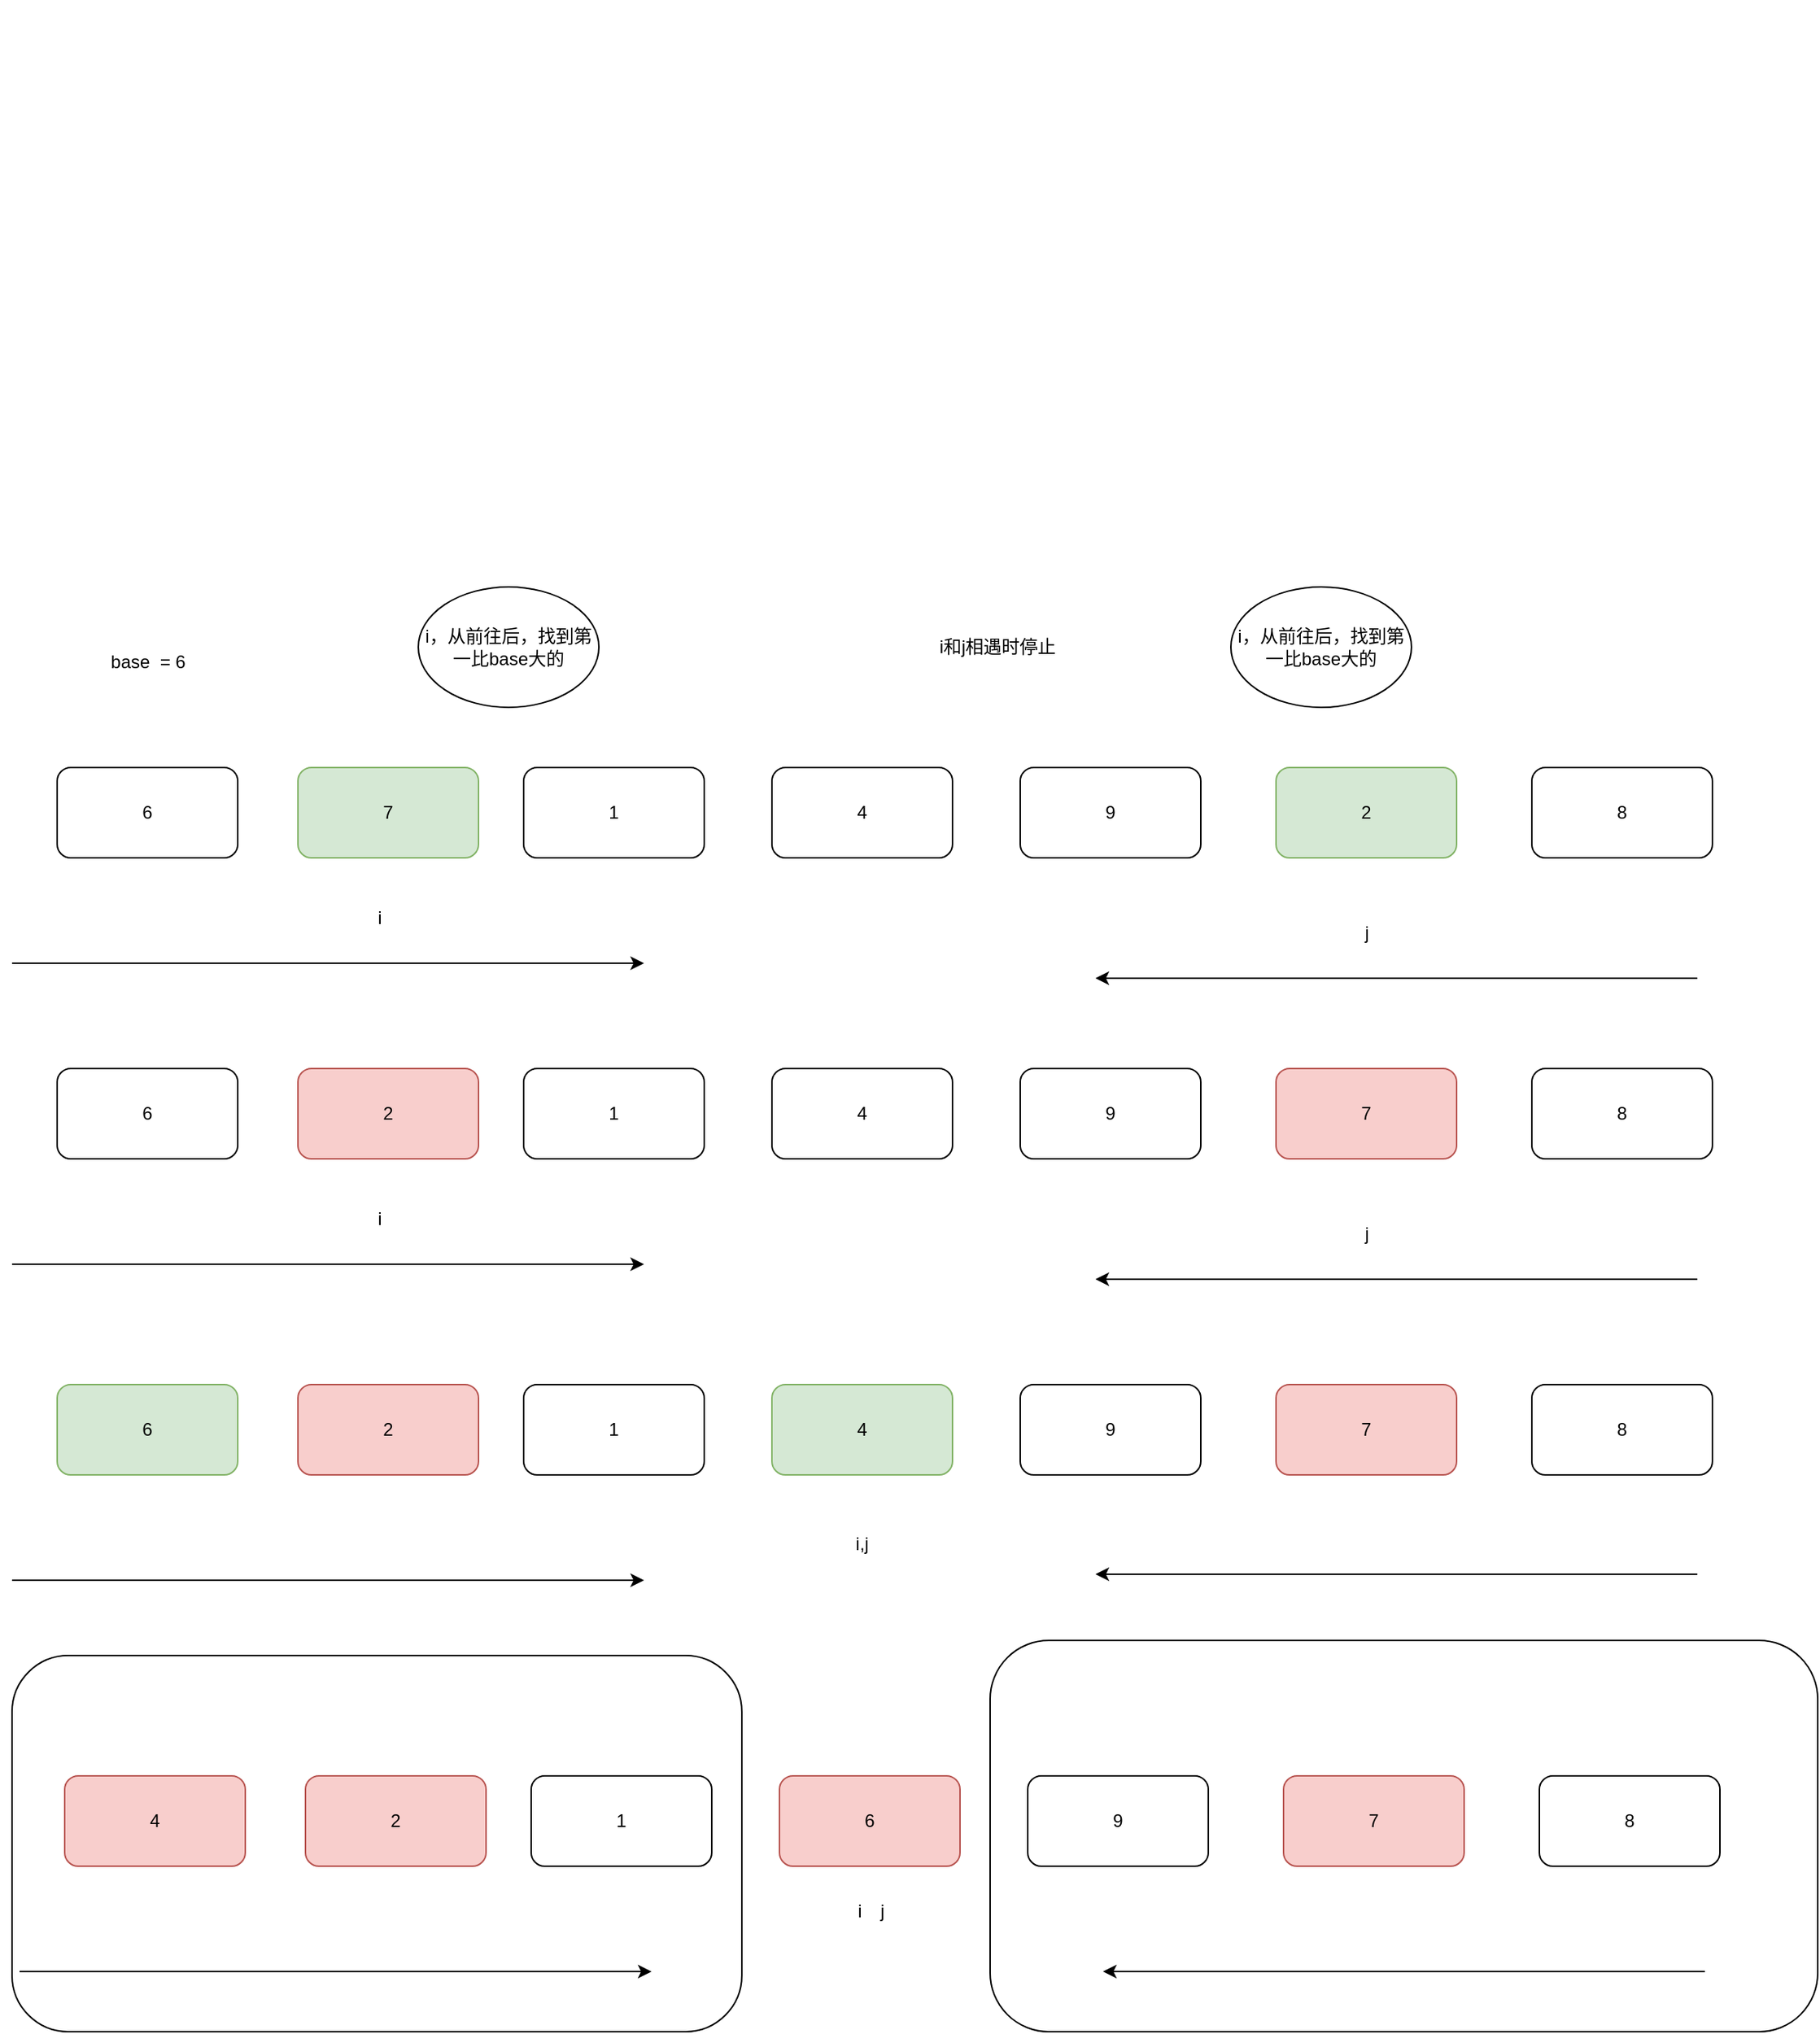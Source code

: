 <mxfile version="14.7.2" type="github">
  <diagram id="hjzgPqdLYu3Zeo-4Eoc-" name="Page-1">
    <mxGraphModel dx="1285" dy="802" grid="1" gridSize="10" guides="1" tooltips="1" connect="1" arrows="1" fold="1" page="1" pageScale="1" pageWidth="827" pageHeight="1169" math="0" shadow="0">
      <root>
        <mxCell id="0" />
        <mxCell id="1" parent="0" />
        <mxCell id="5Uaw-8Ha0721ZcOmCHkX-7" value="&lt;h1&gt;&lt;br&gt;&lt;/h1&gt;" style="text;html=1;strokeColor=none;fillColor=none;spacing=5;spacingTop=-20;whiteSpace=wrap;overflow=hidden;rounded=0;" parent="1" vertex="1">
          <mxGeometry x="340" y="740" width="190" height="120" as="geometry" />
        </mxCell>
        <mxCell id="0M44eqdrZ7TKGxf8zqVD-1" value="6" style="rounded=1;whiteSpace=wrap;html=1;" parent="1" vertex="1">
          <mxGeometry x="210" y="1240" width="120" height="60" as="geometry" />
        </mxCell>
        <mxCell id="0M44eqdrZ7TKGxf8zqVD-2" value="7" style="rounded=1;whiteSpace=wrap;html=1;fillColor=#d5e8d4;strokeColor=#82b366;" parent="1" vertex="1">
          <mxGeometry x="370" y="1240" width="120" height="60" as="geometry" />
        </mxCell>
        <mxCell id="0M44eqdrZ7TKGxf8zqVD-3" value="1" style="rounded=1;whiteSpace=wrap;html=1;" parent="1" vertex="1">
          <mxGeometry x="520" y="1240" width="120" height="60" as="geometry" />
        </mxCell>
        <mxCell id="0M44eqdrZ7TKGxf8zqVD-4" value="4" style="rounded=1;whiteSpace=wrap;html=1;" parent="1" vertex="1">
          <mxGeometry x="685" y="1240" width="120" height="60" as="geometry" />
        </mxCell>
        <mxCell id="0M44eqdrZ7TKGxf8zqVD-5" value="9" style="rounded=1;whiteSpace=wrap;html=1;" parent="1" vertex="1">
          <mxGeometry x="850" y="1240" width="120" height="60" as="geometry" />
        </mxCell>
        <mxCell id="0M44eqdrZ7TKGxf8zqVD-6" value="2" style="rounded=1;whiteSpace=wrap;html=1;fillColor=#d5e8d4;strokeColor=#82b366;" parent="1" vertex="1">
          <mxGeometry x="1020" y="1240" width="120" height="60" as="geometry" />
        </mxCell>
        <mxCell id="0M44eqdrZ7TKGxf8zqVD-7" value="8" style="rounded=1;whiteSpace=wrap;html=1;" parent="1" vertex="1">
          <mxGeometry x="1190" y="1240" width="120" height="60" as="geometry" />
        </mxCell>
        <mxCell id="0M44eqdrZ7TKGxf8zqVD-9" value="base&amp;nbsp; = 6" style="text;html=1;align=center;verticalAlign=middle;resizable=0;points=[];autosize=1;strokeColor=none;" parent="1" vertex="1">
          <mxGeometry x="235" y="1160" width="70" height="20" as="geometry" />
        </mxCell>
        <mxCell id="0M44eqdrZ7TKGxf8zqVD-13" value="j" style="text;html=1;align=center;verticalAlign=middle;resizable=0;points=[];autosize=1;strokeColor=none;" parent="1" vertex="1">
          <mxGeometry x="1070" y="1340" width="20" height="20" as="geometry" />
        </mxCell>
        <mxCell id="0M44eqdrZ7TKGxf8zqVD-14" value="i" style="text;html=1;align=center;verticalAlign=middle;resizable=0;points=[];autosize=1;strokeColor=none;" parent="1" vertex="1">
          <mxGeometry x="414" y="1330" width="20" height="20" as="geometry" />
        </mxCell>
        <mxCell id="0M44eqdrZ7TKGxf8zqVD-15" value="" style="endArrow=classic;html=1;" parent="1" edge="1">
          <mxGeometry width="50" height="50" relative="1" as="geometry">
            <mxPoint x="1300" y="1380" as="sourcePoint" />
            <mxPoint x="900" y="1380" as="targetPoint" />
          </mxGeometry>
        </mxCell>
        <mxCell id="0M44eqdrZ7TKGxf8zqVD-16" value="" style="endArrow=classic;html=1;" parent="1" edge="1">
          <mxGeometry width="50" height="50" relative="1" as="geometry">
            <mxPoint x="180" y="1370" as="sourcePoint" />
            <mxPoint x="600" y="1370" as="targetPoint" />
          </mxGeometry>
        </mxCell>
        <mxCell id="0M44eqdrZ7TKGxf8zqVD-18" value="i，从前往后，找到第一比base大的" style="ellipse;whiteSpace=wrap;html=1;" parent="1" vertex="1">
          <mxGeometry x="450" y="1120" width="120" height="80" as="geometry" />
        </mxCell>
        <mxCell id="0M44eqdrZ7TKGxf8zqVD-19" value="i，从前往后，找到第一比base大的" style="ellipse;whiteSpace=wrap;html=1;" parent="1" vertex="1">
          <mxGeometry x="990" y="1120" width="120" height="80" as="geometry" />
        </mxCell>
        <mxCell id="0M44eqdrZ7TKGxf8zqVD-20" value="6" style="rounded=1;whiteSpace=wrap;html=1;" parent="1" vertex="1">
          <mxGeometry x="210" y="1440" width="120" height="60" as="geometry" />
        </mxCell>
        <mxCell id="0M44eqdrZ7TKGxf8zqVD-21" value="2" style="rounded=1;whiteSpace=wrap;html=1;fillColor=#f8cecc;strokeColor=#b85450;" parent="1" vertex="1">
          <mxGeometry x="370" y="1440" width="120" height="60" as="geometry" />
        </mxCell>
        <mxCell id="0M44eqdrZ7TKGxf8zqVD-22" value="1" style="rounded=1;whiteSpace=wrap;html=1;" parent="1" vertex="1">
          <mxGeometry x="520" y="1440" width="120" height="60" as="geometry" />
        </mxCell>
        <mxCell id="0M44eqdrZ7TKGxf8zqVD-23" value="4" style="rounded=1;whiteSpace=wrap;html=1;" parent="1" vertex="1">
          <mxGeometry x="685" y="1440" width="120" height="60" as="geometry" />
        </mxCell>
        <mxCell id="0M44eqdrZ7TKGxf8zqVD-24" value="9" style="rounded=1;whiteSpace=wrap;html=1;" parent="1" vertex="1">
          <mxGeometry x="850" y="1440" width="120" height="60" as="geometry" />
        </mxCell>
        <mxCell id="0M44eqdrZ7TKGxf8zqVD-25" value="7" style="rounded=1;whiteSpace=wrap;html=1;fillColor=#f8cecc;strokeColor=#b85450;" parent="1" vertex="1">
          <mxGeometry x="1020" y="1440" width="120" height="60" as="geometry" />
        </mxCell>
        <mxCell id="0M44eqdrZ7TKGxf8zqVD-26" value="8" style="rounded=1;whiteSpace=wrap;html=1;" parent="1" vertex="1">
          <mxGeometry x="1190" y="1440" width="120" height="60" as="geometry" />
        </mxCell>
        <mxCell id="0M44eqdrZ7TKGxf8zqVD-28" value="j" style="text;html=1;align=center;verticalAlign=middle;resizable=0;points=[];autosize=1;strokeColor=none;" parent="1" vertex="1">
          <mxGeometry x="1070" y="1540" width="20" height="20" as="geometry" />
        </mxCell>
        <mxCell id="0M44eqdrZ7TKGxf8zqVD-29" value="i" style="text;html=1;align=center;verticalAlign=middle;resizable=0;points=[];autosize=1;strokeColor=none;" parent="1" vertex="1">
          <mxGeometry x="414" y="1530" width="20" height="20" as="geometry" />
        </mxCell>
        <mxCell id="0M44eqdrZ7TKGxf8zqVD-30" value="" style="endArrow=classic;html=1;" parent="1" edge="1">
          <mxGeometry width="50" height="50" relative="1" as="geometry">
            <mxPoint x="1300" y="1580" as="sourcePoint" />
            <mxPoint x="900" y="1580" as="targetPoint" />
          </mxGeometry>
        </mxCell>
        <mxCell id="0M44eqdrZ7TKGxf8zqVD-31" value="" style="endArrow=classic;html=1;" parent="1" edge="1">
          <mxGeometry width="50" height="50" relative="1" as="geometry">
            <mxPoint x="180" y="1570" as="sourcePoint" />
            <mxPoint x="600" y="1570" as="targetPoint" />
          </mxGeometry>
        </mxCell>
        <mxCell id="0M44eqdrZ7TKGxf8zqVD-33" value="6" style="rounded=1;whiteSpace=wrap;html=1;fillColor=#d5e8d4;strokeColor=#82b366;" parent="1" vertex="1">
          <mxGeometry x="210" y="1650" width="120" height="60" as="geometry" />
        </mxCell>
        <mxCell id="0M44eqdrZ7TKGxf8zqVD-34" value="2" style="rounded=1;whiteSpace=wrap;html=1;fillColor=#f8cecc;strokeColor=#b85450;" parent="1" vertex="1">
          <mxGeometry x="370" y="1650" width="120" height="60" as="geometry" />
        </mxCell>
        <mxCell id="0M44eqdrZ7TKGxf8zqVD-35" value="1" style="rounded=1;whiteSpace=wrap;html=1;" parent="1" vertex="1">
          <mxGeometry x="520" y="1650" width="120" height="60" as="geometry" />
        </mxCell>
        <mxCell id="0M44eqdrZ7TKGxf8zqVD-36" value="4" style="rounded=1;whiteSpace=wrap;html=1;fillColor=#d5e8d4;strokeColor=#82b366;" parent="1" vertex="1">
          <mxGeometry x="685" y="1650" width="120" height="60" as="geometry" />
        </mxCell>
        <mxCell id="0M44eqdrZ7TKGxf8zqVD-37" value="9" style="rounded=1;whiteSpace=wrap;html=1;" parent="1" vertex="1">
          <mxGeometry x="850" y="1650" width="120" height="60" as="geometry" />
        </mxCell>
        <mxCell id="0M44eqdrZ7TKGxf8zqVD-38" value="7" style="rounded=1;whiteSpace=wrap;html=1;fillColor=#f8cecc;strokeColor=#b85450;" parent="1" vertex="1">
          <mxGeometry x="1020" y="1650" width="120" height="60" as="geometry" />
        </mxCell>
        <mxCell id="0M44eqdrZ7TKGxf8zqVD-39" value="8" style="rounded=1;whiteSpace=wrap;html=1;" parent="1" vertex="1">
          <mxGeometry x="1190" y="1650" width="120" height="60" as="geometry" />
        </mxCell>
        <mxCell id="0M44eqdrZ7TKGxf8zqVD-41" value="j" style="text;html=1;align=center;verticalAlign=middle;resizable=0;points=[];autosize=1;strokeColor=none;" parent="1" vertex="1">
          <mxGeometry x="747.5" y="1990" width="20" height="20" as="geometry" />
        </mxCell>
        <mxCell id="0M44eqdrZ7TKGxf8zqVD-42" value="i" style="text;html=1;align=center;verticalAlign=middle;resizable=0;points=[];autosize=1;strokeColor=none;" parent="1" vertex="1">
          <mxGeometry x="732.5" y="1990" width="20" height="20" as="geometry" />
        </mxCell>
        <mxCell id="0M44eqdrZ7TKGxf8zqVD-43" value="" style="endArrow=classic;html=1;" parent="1" edge="1">
          <mxGeometry width="50" height="50" relative="1" as="geometry">
            <mxPoint x="1300" y="1776" as="sourcePoint" />
            <mxPoint x="900" y="1776" as="targetPoint" />
          </mxGeometry>
        </mxCell>
        <mxCell id="0M44eqdrZ7TKGxf8zqVD-44" value="" style="endArrow=classic;html=1;" parent="1" edge="1">
          <mxGeometry width="50" height="50" relative="1" as="geometry">
            <mxPoint x="180" y="1780" as="sourcePoint" />
            <mxPoint x="600" y="1780" as="targetPoint" />
          </mxGeometry>
        </mxCell>
        <mxCell id="0M44eqdrZ7TKGxf8zqVD-46" value="i和j相遇时停止" style="text;html=1;strokeColor=none;fillColor=none;align=center;verticalAlign=middle;whiteSpace=wrap;rounded=0;" parent="1" vertex="1">
          <mxGeometry x="765" y="1150" width="140" height="20" as="geometry" />
        </mxCell>
        <mxCell id="0M44eqdrZ7TKGxf8zqVD-47" value="4" style="rounded=1;whiteSpace=wrap;html=1;fillColor=#f8cecc;strokeColor=#b85450;" parent="1" vertex="1">
          <mxGeometry x="215" y="1910" width="120" height="60" as="geometry" />
        </mxCell>
        <mxCell id="0M44eqdrZ7TKGxf8zqVD-48" value="2" style="rounded=1;whiteSpace=wrap;html=1;fillColor=#f8cecc;strokeColor=#b85450;" parent="1" vertex="1">
          <mxGeometry x="375" y="1910" width="120" height="60" as="geometry" />
        </mxCell>
        <mxCell id="0M44eqdrZ7TKGxf8zqVD-49" value="1" style="rounded=1;whiteSpace=wrap;html=1;" parent="1" vertex="1">
          <mxGeometry x="525" y="1910" width="120" height="60" as="geometry" />
        </mxCell>
        <mxCell id="0M44eqdrZ7TKGxf8zqVD-50" value="6" style="rounded=1;whiteSpace=wrap;html=1;fillColor=#f8cecc;strokeColor=#b85450;" parent="1" vertex="1">
          <mxGeometry x="690" y="1910" width="120" height="60" as="geometry" />
        </mxCell>
        <mxCell id="0M44eqdrZ7TKGxf8zqVD-51" value="9" style="rounded=1;whiteSpace=wrap;html=1;" parent="1" vertex="1">
          <mxGeometry x="855" y="1910" width="120" height="60" as="geometry" />
        </mxCell>
        <mxCell id="0M44eqdrZ7TKGxf8zqVD-52" value="7" style="rounded=1;whiteSpace=wrap;html=1;fillColor=#f8cecc;strokeColor=#b85450;" parent="1" vertex="1">
          <mxGeometry x="1025" y="1910" width="120" height="60" as="geometry" />
        </mxCell>
        <mxCell id="0M44eqdrZ7TKGxf8zqVD-53" value="8" style="rounded=1;whiteSpace=wrap;html=1;" parent="1" vertex="1">
          <mxGeometry x="1195" y="1910" width="120" height="60" as="geometry" />
        </mxCell>
        <mxCell id="0M44eqdrZ7TKGxf8zqVD-57" value="" style="endArrow=classic;html=1;" parent="1" edge="1">
          <mxGeometry width="50" height="50" relative="1" as="geometry">
            <mxPoint x="1305" y="2040" as="sourcePoint" />
            <mxPoint x="905" y="2040" as="targetPoint" />
          </mxGeometry>
        </mxCell>
        <mxCell id="0M44eqdrZ7TKGxf8zqVD-58" value="" style="endArrow=classic;html=1;" parent="1" edge="1">
          <mxGeometry width="50" height="50" relative="1" as="geometry">
            <mxPoint x="185" y="2040" as="sourcePoint" />
            <mxPoint x="605" y="2040" as="targetPoint" />
          </mxGeometry>
        </mxCell>
        <mxCell id="cJ5mxs0gCXWes3r5AOwQ-2" value="" style="rounded=1;whiteSpace=wrap;html=1;fillColor=none;" vertex="1" parent="1">
          <mxGeometry x="830" y="1820" width="550" height="260" as="geometry" />
        </mxCell>
        <mxCell id="cJ5mxs0gCXWes3r5AOwQ-3" value="" style="rounded=1;whiteSpace=wrap;html=1;fillColor=none;" vertex="1" parent="1">
          <mxGeometry x="180" y="1830" width="485" height="250" as="geometry" />
        </mxCell>
        <mxCell id="cJ5mxs0gCXWes3r5AOwQ-4" value="i,j" style="text;html=1;strokeColor=none;fillColor=none;align=center;verticalAlign=middle;whiteSpace=wrap;rounded=0;" vertex="1" parent="1">
          <mxGeometry x="725" y="1746" width="40" height="20" as="geometry" />
        </mxCell>
      </root>
    </mxGraphModel>
  </diagram>
</mxfile>
